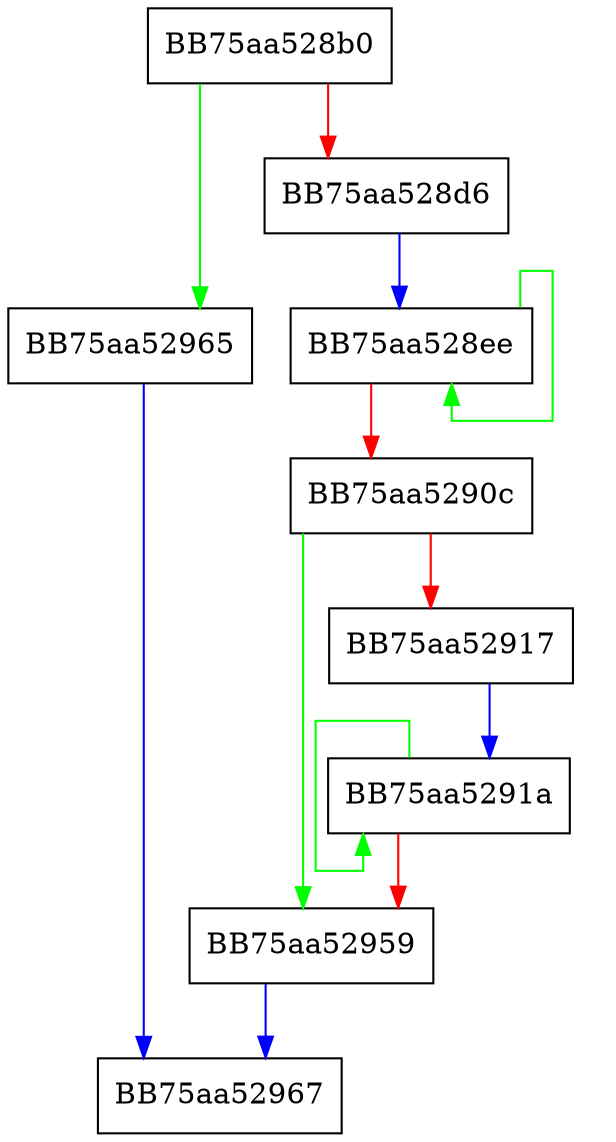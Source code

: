 digraph InitializeContext {
  node [shape="box"];
  graph [splines=ortho];
  BB75aa528b0 -> BB75aa52965 [color="green"];
  BB75aa528b0 -> BB75aa528d6 [color="red"];
  BB75aa528d6 -> BB75aa528ee [color="blue"];
  BB75aa528ee -> BB75aa528ee [color="green"];
  BB75aa528ee -> BB75aa5290c [color="red"];
  BB75aa5290c -> BB75aa52959 [color="green"];
  BB75aa5290c -> BB75aa52917 [color="red"];
  BB75aa52917 -> BB75aa5291a [color="blue"];
  BB75aa5291a -> BB75aa5291a [color="green"];
  BB75aa5291a -> BB75aa52959 [color="red"];
  BB75aa52959 -> BB75aa52967 [color="blue"];
  BB75aa52965 -> BB75aa52967 [color="blue"];
}